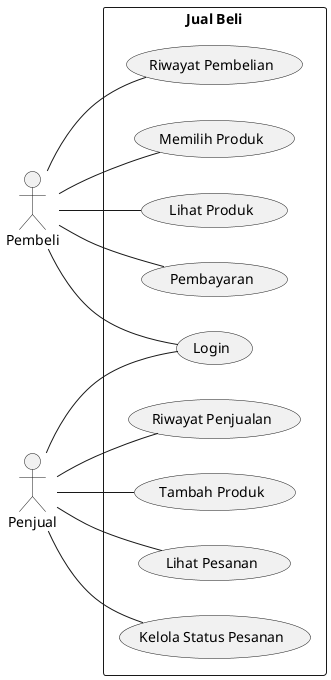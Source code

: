 @startuml
left to right direction

actor "Pembeli" as Buyer
actor "Penjual" as Seller

rectangle "Jual Beli" {
    Buyer -- (Login)
    Buyer -- (Memilih Produk)
    Buyer -- (Lihat Produk)
    Buyer -- (Pembayaran)
    Buyer -- (Riwayat Pembelian)

    Seller -- (Login)
    Seller -- (Tambah Produk)
    Seller -- (Lihat Pesanan)
    Seller -- (Kelola Status Pesanan)
    Seller -- (Riwayat Penjualan)
}
@enduml